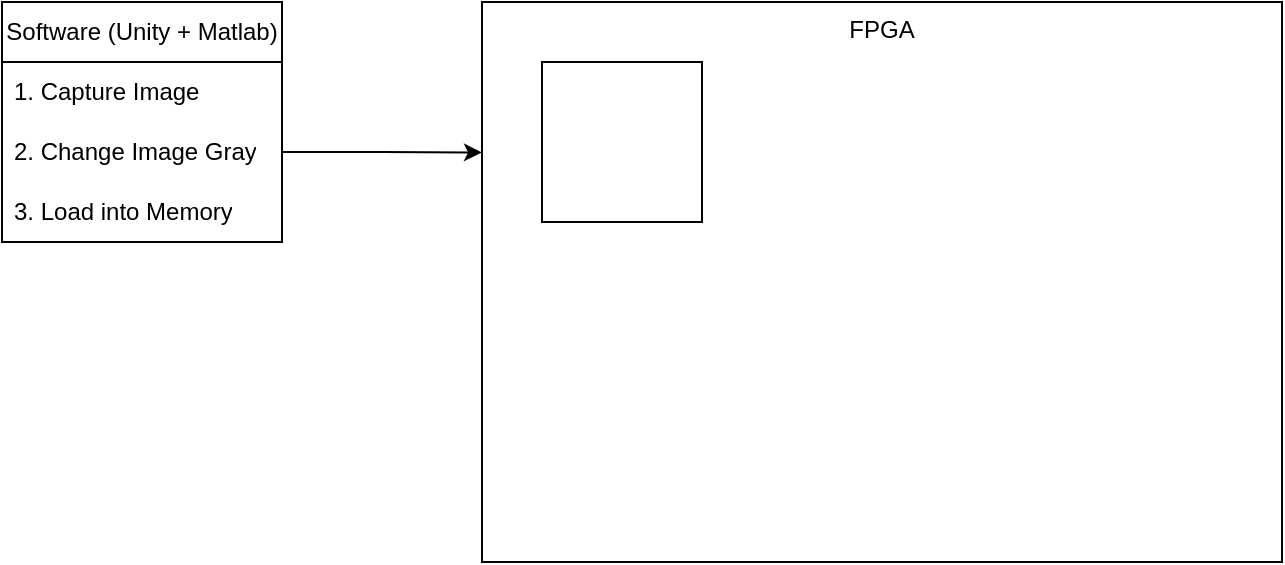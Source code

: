 <mxfile version="24.0.7" type="github">
  <diagram name="Page-1" id="TF00enYqn4cRz_x6tT_c">
    <mxGraphModel dx="539" dy="502" grid="1" gridSize="10" guides="1" tooltips="1" connect="1" arrows="1" fold="1" page="1" pageScale="1" pageWidth="850" pageHeight="1100" math="0" shadow="0">
      <root>
        <mxCell id="0" />
        <mxCell id="1" parent="0" />
        <mxCell id="5h5830km4zUdWlPRBgJH-15" value="Software (Unity + Matlab)" style="swimlane;fontStyle=0;childLayout=stackLayout;horizontal=1;startSize=30;horizontalStack=0;resizeParent=1;resizeParentMax=0;resizeLast=0;collapsible=1;marginBottom=0;whiteSpace=wrap;html=1;" vertex="1" parent="1">
          <mxGeometry x="40" y="40" width="140" height="120" as="geometry">
            <mxRectangle x="40" y="40" width="90" height="30" as="alternateBounds" />
          </mxGeometry>
        </mxCell>
        <mxCell id="5h5830km4zUdWlPRBgJH-16" value="1. Capture Image" style="text;strokeColor=none;fillColor=none;align=left;verticalAlign=middle;spacingLeft=4;spacingRight=4;overflow=hidden;points=[[0,0.5],[1,0.5]];portConstraint=eastwest;rotatable=0;whiteSpace=wrap;html=1;" vertex="1" parent="5h5830km4zUdWlPRBgJH-15">
          <mxGeometry y="30" width="140" height="30" as="geometry" />
        </mxCell>
        <mxCell id="5h5830km4zUdWlPRBgJH-20" style="edgeStyle=orthogonalEdgeStyle;rounded=0;orthogonalLoop=1;jettySize=auto;html=1;exitX=1;exitY=0.5;exitDx=0;exitDy=0;" edge="1" parent="5h5830km4zUdWlPRBgJH-15" source="5h5830km4zUdWlPRBgJH-17">
          <mxGeometry relative="1" as="geometry">
            <mxPoint x="240" y="75.241" as="targetPoint" />
          </mxGeometry>
        </mxCell>
        <mxCell id="5h5830km4zUdWlPRBgJH-17" value="2. Change Image Gray" style="text;strokeColor=none;fillColor=none;align=left;verticalAlign=middle;spacingLeft=4;spacingRight=4;overflow=hidden;points=[[0,0.5],[1,0.5]];portConstraint=eastwest;rotatable=0;whiteSpace=wrap;html=1;" vertex="1" parent="5h5830km4zUdWlPRBgJH-15">
          <mxGeometry y="60" width="140" height="30" as="geometry" />
        </mxCell>
        <mxCell id="5h5830km4zUdWlPRBgJH-18" value="3. Load into Memory" style="text;strokeColor=none;fillColor=none;align=left;verticalAlign=middle;spacingLeft=4;spacingRight=4;overflow=hidden;points=[[0,0.5],[1,0.5]];portConstraint=eastwest;rotatable=0;whiteSpace=wrap;html=1;" vertex="1" parent="5h5830km4zUdWlPRBgJH-15">
          <mxGeometry y="90" width="140" height="30" as="geometry" />
        </mxCell>
        <mxCell id="5h5830km4zUdWlPRBgJH-21" value="FPGA" style="rounded=0;whiteSpace=wrap;html=1;verticalAlign=top;" vertex="1" parent="1">
          <mxGeometry x="280" y="40" width="400" height="280" as="geometry" />
        </mxCell>
        <mxCell id="5h5830km4zUdWlPRBgJH-23" value="" style="whiteSpace=wrap;html=1;aspect=fixed;verticalAlign=middle;" vertex="1" parent="1">
          <mxGeometry x="310" y="70" width="80" height="80" as="geometry" />
        </mxCell>
      </root>
    </mxGraphModel>
  </diagram>
</mxfile>
